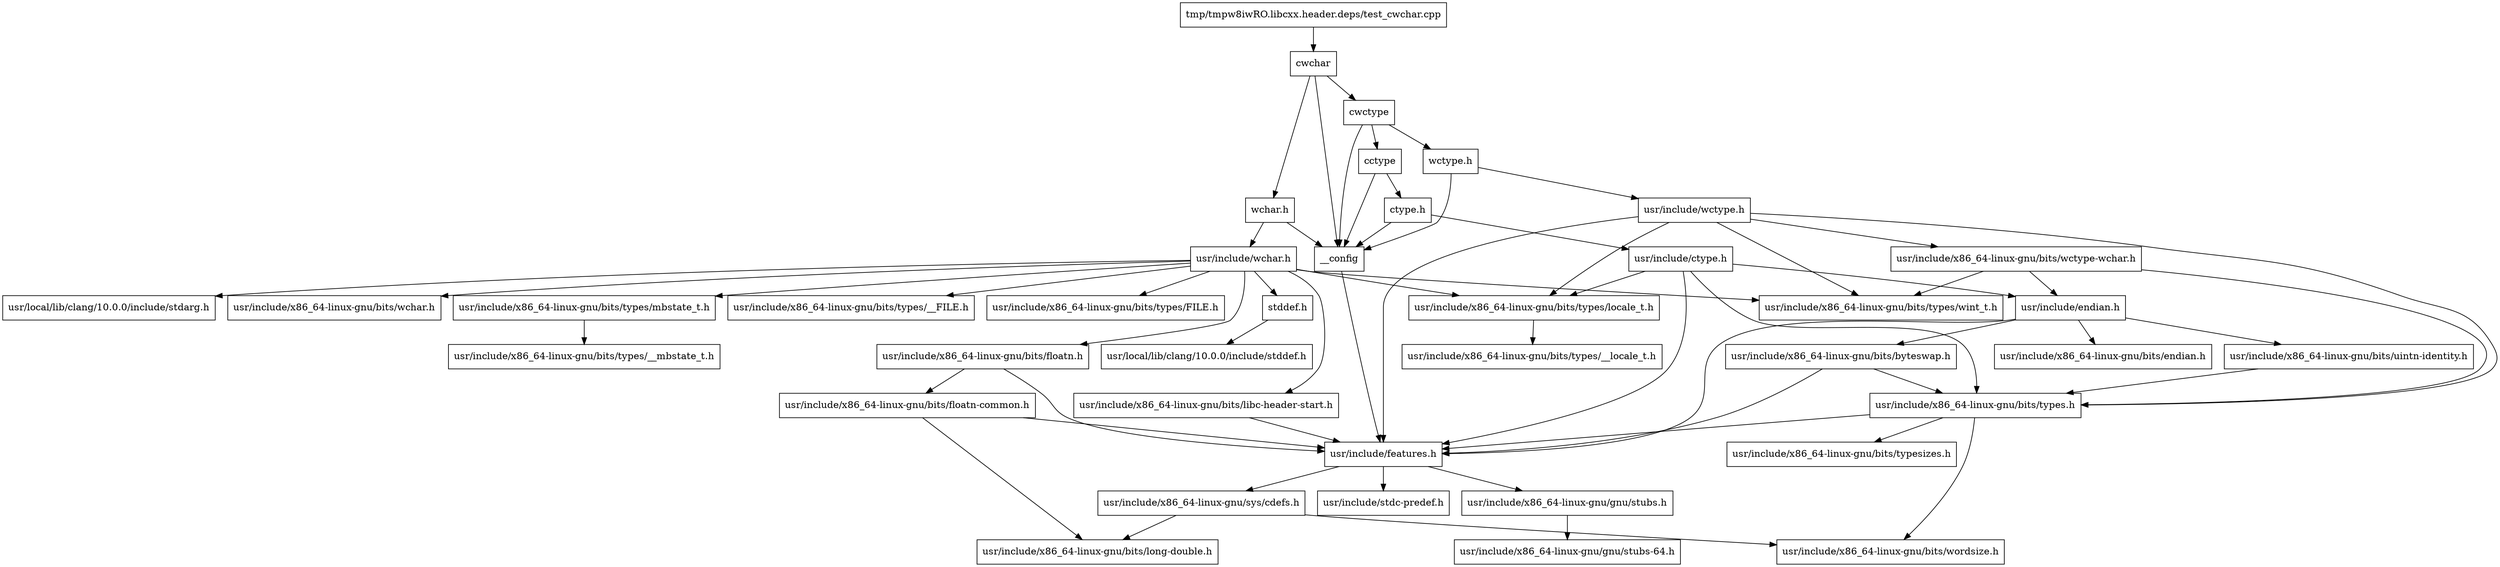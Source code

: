 digraph "dependencies" {
  header_1 [ shape="box", label="cwchar"];
  header_0 [ shape="box", label="tmp/tmpw8iwRO.libcxx.header.deps/test_cwchar.cpp"];
  header_2 [ shape="box", label="__config"];
  header_3 [ shape="box", label="usr/include/features.h"];
  header_4 [ shape="box", label="usr/include/stdc-predef.h"];
  header_5 [ shape="box", label="usr/include/x86_64-linux-gnu/sys/cdefs.h"];
  header_6 [ shape="box", label="usr/include/x86_64-linux-gnu/bits/wordsize.h"];
  header_7 [ shape="box", label="usr/include/x86_64-linux-gnu/bits/long-double.h"];
  header_8 [ shape="box", label="usr/include/x86_64-linux-gnu/gnu/stubs.h"];
  header_9 [ shape="box", label="usr/include/x86_64-linux-gnu/gnu/stubs-64.h"];
  header_11 [ shape="box", label="cwctype"];
  header_12 [ shape="box", label="cctype"];
  header_13 [ shape="box", label="ctype.h"];
  header_14 [ shape="box", label="usr/include/ctype.h"];
  header_15 [ shape="box", label="usr/include/x86_64-linux-gnu/bits/types.h"];
  header_16 [ shape="box", label="usr/include/x86_64-linux-gnu/bits/typesizes.h"];
  header_17 [ shape="box", label="usr/include/endian.h"];
  header_18 [ shape="box", label="usr/include/x86_64-linux-gnu/bits/endian.h"];
  header_19 [ shape="box", label="usr/include/x86_64-linux-gnu/bits/byteswap.h"];
  header_20 [ shape="box", label="usr/include/x86_64-linux-gnu/bits/uintn-identity.h"];
  header_21 [ shape="box", label="usr/include/x86_64-linux-gnu/bits/types/locale_t.h"];
  header_22 [ shape="box", label="usr/include/x86_64-linux-gnu/bits/types/__locale_t.h"];
  header_23 [ shape="box", label="wctype.h"];
  header_24 [ shape="box", label="usr/include/wctype.h"];
  header_25 [ shape="box", label="usr/include/x86_64-linux-gnu/bits/types/wint_t.h"];
  header_26 [ shape="box", label="usr/include/x86_64-linux-gnu/bits/wctype-wchar.h"];
  header_27 [ shape="box", label="wchar.h"];
  header_28 [ shape="box", label="usr/include/wchar.h"];
  header_29 [ shape="box", label="usr/include/x86_64-linux-gnu/bits/libc-header-start.h"];
  header_30 [ shape="box", label="usr/include/x86_64-linux-gnu/bits/floatn.h"];
  header_31 [ shape="box", label="usr/include/x86_64-linux-gnu/bits/floatn-common.h"];
  header_32 [ shape="box", label="stddef.h"];
  header_33 [ shape="box", label="usr/local/lib/clang/10.0.0/include/stddef.h"];
  header_34 [ shape="box", label="usr/local/lib/clang/10.0.0/include/stdarg.h"];
  header_35 [ shape="box", label="usr/include/x86_64-linux-gnu/bits/wchar.h"];
  header_36 [ shape="box", label="usr/include/x86_64-linux-gnu/bits/types/mbstate_t.h"];
  header_37 [ shape="box", label="usr/include/x86_64-linux-gnu/bits/types/__mbstate_t.h"];
  header_38 [ shape="box", label="usr/include/x86_64-linux-gnu/bits/types/__FILE.h"];
  header_39 [ shape="box", label="usr/include/x86_64-linux-gnu/bits/types/FILE.h"];
  header_5 -> header_6;
  header_5 -> header_7;
  header_19 -> header_3;
  header_19 -> header_15;
  header_11 -> header_2;
  header_11 -> header_12;
  header_11 -> header_23;
  header_31 -> header_3;
  header_31 -> header_7;
  header_3 -> header_4;
  header_3 -> header_5;
  header_3 -> header_8;
  header_2 -> header_3;
  header_36 -> header_37;
  header_14 -> header_3;
  header_14 -> header_15;
  header_14 -> header_17;
  header_14 -> header_21;
  header_1 -> header_2;
  header_1 -> header_11;
  header_1 -> header_27;
  header_12 -> header_2;
  header_12 -> header_13;
  header_15 -> header_3;
  header_15 -> header_6;
  header_15 -> header_16;
  header_20 -> header_15;
  header_26 -> header_15;
  header_26 -> header_25;
  header_26 -> header_17;
  header_21 -> header_22;
  header_8 -> header_9;
  header_28 -> header_29;
  header_28 -> header_30;
  header_28 -> header_32;
  header_28 -> header_34;
  header_28 -> header_35;
  header_28 -> header_25;
  header_28 -> header_36;
  header_28 -> header_38;
  header_28 -> header_39;
  header_28 -> header_21;
  header_32 -> header_33;
  header_0 -> header_1;
  header_27 -> header_2;
  header_27 -> header_28;
  header_17 -> header_3;
  header_17 -> header_18;
  header_17 -> header_19;
  header_17 -> header_20;
  header_30 -> header_3;
  header_30 -> header_31;
  header_23 -> header_2;
  header_23 -> header_24;
  header_13 -> header_2;
  header_13 -> header_14;
  header_29 -> header_3;
  header_24 -> header_3;
  header_24 -> header_15;
  header_24 -> header_25;
  header_24 -> header_26;
  header_24 -> header_21;
}
